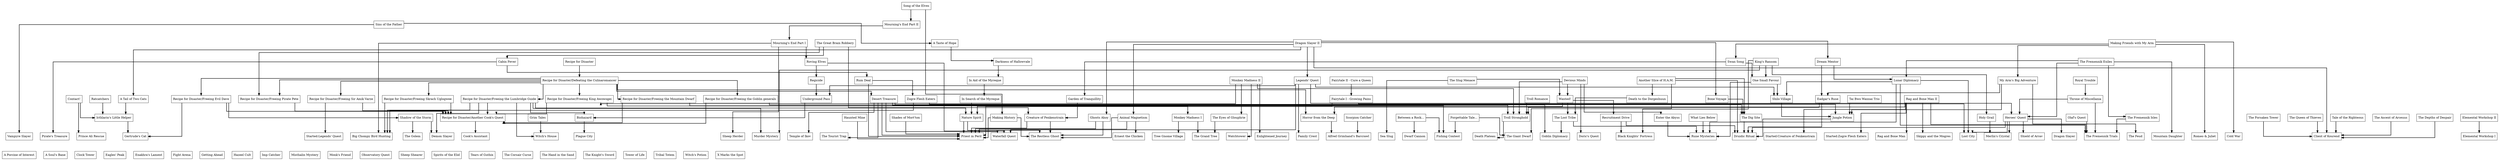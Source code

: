 digraph D {
        splines=ortho
        graph [pad="0.15", nodesep="0.5", ranksep="0.75"]
        subgraph subs1{
                rank = "same"
                "Animal Magnetism" [shape=box]
                "Between a Rock..." [shape=box]
                "Biohazard" [shape=box]
                "Creature of Fenkenstrain" [shape=box]
                "Elemental Workshop II" [shape=box]
                "Enter the Abyss" [shape=box]
                "Forgettable Tale..." [shape=box]
                "Ghosts Ahoy" [shape=box]
                "Grim Tales" [shape=box]
                "Haunted Mine" [shape=box]
                "Heroes' Quest" [shape=box]
                "Holy Grail" [shape=box]
                "Horror from the Deep" [shape=box]
                "Icthlarin's Little Helper" [shape=box]
                "Jungle Potion" [shape=box]
                "Making History" [shape=box]
                "Monkey Madness I" [shape=box]
                "Nature Spirit" [shape=box]
                "Olaf's Quest" [shape=box]
                "Recipe for Disaster/Another Cook's Quest" [shape=box]
                "Recruitment Drive" [shape=box]
                "Scorpion Catcher" [shape=box]
                "Shades of Mort'ton" [shape=box]
                "Shadow of the Storm" [shape=box]
                "Tale of the Righteous" [shape=box]
                "The Ascent of Arceuus" [shape=box]
                "The Depths of Despair" [shape=box]
                "The Dig Site" [shape=box]
                "The Eyes of Glouphrie" [shape=box]
                "The Forsaken Tower" [shape=box]
                "The Fremennik Isles" [shape=box]
                "The Lost Tribe" [shape=box]
                "The Queen of Thieves" [shape=box]
                "Troll Stronghold" [shape=box]
                "What Lies Below" [shape=box]
        }
        subgraph subs2{
                rank = "same"
                "A Tail of Two Cats" [shape=box]
                "Bone Voyage" [shape=box]
                "Contact!" [shape=box]
                "Death to the Dorgeshuun" [shape=box]
                "Desert Treasure" [shape=box]
                "Eadgar's Ruse" [shape=box]
                "Fairytale I - Growing Pains" [shape=box]
                "Garden of Tranquillity" [shape=box]
                "In Search of the Myreque" [shape=box]
                "Rag and Bone Man II" [shape=box]
                "Ratcatchers" [shape=box]
                "Recipe for Disaster/Freeing Evil Dave" [shape=box]
                "Recipe for Disaster/Freeing King Awowogei" [shape=box]
                "Recipe for Disaster/Freeing Pirate Pete" [shape=box]
                "Recipe for Disaster/Freeing Sir Amik Varze" [shape=box]
                "Recipe for Disaster/Freeing Skrach Uglogwee" [shape=box]
                "Recipe for Disaster/Freeing the Goblin generals" [shape=box]
                "Recipe for Disaster/Freeing the Lumbridge Guide" [shape=box]
                "Recipe for Disaster/Freeing the Mountain Dwarf" [shape=box]
                "Shilo Village" [shape=box]
                "Tai Bwo Wannai Trio" [shape=box]
                "Throne of Miscellania" [shape=box]
                "Troll Romance" [shape=box]
                "Underground Pass" [shape=box]
                "Wanted!" [shape=box]
                "Zogre Flesh Eaters" [shape=box]
        }
        subgraph subs3{
                rank = "same"
                "Another Slice of H.A.M." [shape=box]
                "Devious Minds" [shape=box]
                "Fairytale II - Cure a Queen" [shape=box]
                "In Aid of the Myreque" [shape=box]
                "Legends' Quest" [shape=box]
                "Lunar Diplomacy" [shape=box]
                "Monkey Madness II" [shape=box]
                "My Arm's Big Adventure" [shape=box]
                "One Small Favour" [shape=box]
                "Recipe for Disaster/Defeating the Culinaromancer" [shape=box]
                "Regicide" [shape=box]
                "Royal Trouble" [shape=box]
                "Rum Deal" [shape=box]
                "The Slug Menace" [shape=box]
        }
        subgraph subs4{
                rank = "same"
                "Cabin Fever" [shape=box]
                "Darkness of Hallowvale" [shape=box]
                "Dream Mentor" [shape=box]
                "King's Ransom" [shape=box]
                "Recipe for Disaster" [shape=box]
                "Roving Elves" [shape=box]
                "Swan Song" [shape=box]
                "The Fremennik Exiles" [shape=box]
        }
        subgraph subs5{
                rank = "same"
                "A Taste of Hope" [shape=box]
                "Dragon Slayer II" [shape=box]
                "Making Friends with My Arm" [shape=box]
                "Mourning's End Part I" [shape=box]
                "The Great Brain Robbery" [shape=box]
        }
        subgraph subs6{
                rank = "same"
                "Mourning's End Part II" [shape=box]
                "Sins of the Father" [shape=box]
        }
        subgraph subs7{
                rank = "same"
                "Song of the Elves" [shape=box]
        }
        subgraph subs0{
                rank = "same"
                "Alfred Grimhand's Barcrawl" [shape=box]
                "Big Chompy Bird Hunting" [shape=box]
                "Black Knights' Fortress" [shape=box]
                "Client of Kourend" [shape=box]
                "Cold War" [shape=box]
                "Cook's Assistant" [shape=box]
                "Death Plateau" [shape=box]
                "Demon Slayer" [shape=box]
                "Doric's Quest" [shape=box]
                "Dragon Slayer" [shape=box]
                "Druidic Ritual" [shape=box]
                "Dwarf Cannon" [shape=box]
                "Elemental Workshop I" [shape=box]
                "Enlightened Journey" [shape=box]
                "Ernest the Chicken" [shape=box]
                "Family Crest" [shape=box]
                "Fishing Contest" [shape=box]
                "Gertrude's Cat" [shape=box]
                "Goblin Diplomacy" [shape=box]
                "Lost City" [shape=box]
                "Merlin's Crystal" [shape=box]
                "Mountain Daughter" [shape=box]
                "Murder Mystery" [shape=box]
                "Pirate's Treasure" [shape=box]
                "Plague City" [shape=box]
                "Priest in Peril" [shape=box]
                "Prince Ali Rescue" [shape=box]
                "Rag and Bone Man" [shape=box]
                "Romeo & Juliet" [shape=box]
                "Rune Mysteries" [shape=box]
                "Sea Slug" [shape=box]
                "Sheep Herder" [shape=box]
                "Shield of Arrav" [shape=box]
                "Skippy and the Mogres" [shape=box]
                "Started:Creature of Fenkenstrain" [shape=box]
                "Started:Legends' Quest" [shape=box]
                "Started:Zogre Flesh Eaters" [shape=box]
                "Temple of Ikov" [shape=box]
                "The Feud" [shape=box]
                "The Fremennik Trials" [shape=box]
                "The Giant Dwarf" [shape=box]
                "The Golem" [shape=box]
                "The Grand Tree" [shape=box]
                "The Restless Ghost" [shape=box]
                "The Tourist Trap" [shape=box]
                "Tree Gnome Village" [shape=box]
                "Vampyre Slayer" [shape=box]
                "Watchtower" [shape=box]
                "Waterfall Quest" [shape=box]
                "Witch's House" [shape=box]
        }
        subgraph subsbottomNoparent{
                rank = "same"
                "A Porcine of Interest" [shape=box]
                "A Soul's Bane" [shape=box]
                "Clock Tower" [shape=box]
                "Eagles' Peak" [shape=box]
                "Enakhra's Lament" [shape=box]
                "Fight Arena" [shape=box]
                "Getting Ahead" [shape=box]
                "Hazeel Cult" [shape=box]
                "Imp Catcher" [shape=box]
                "Misthalin Mystery" [shape=box]
                "Monk's Friend" [shape=box]
                "Observatory Quest" [shape=box]
                "Sheep Shearer" [shape=box]
                "Spirits of the Elid" [shape=box]
                "Tears of Guthix" [shape=box]
                "The Corsair Curse" [shape=box]
                "The Hand in the Sand" [shape=box]
                "The Knight's Sword" [shape=box]
                "Tower of Life" [shape=box]
                "Tribal Totem" [shape=box]
                "Witch's Potion" [shape=box]
                "X Marks the Spot" [shape=box]
        }
        "Vampyre Slayer" -> "A Porcine of Interest" [style = invis]
        "A Tail of Two Cats" -> "Icthlarin's Little Helper" [penwidth=2, color=black]
        "A Taste of Hope" -> "Darkness of Hallowvale" [penwidth=2, color=black]
        "Animal Magnetism" -> "Ernest the Chicken" [penwidth=2, color=black]
        "Animal Magnetism" -> "Priest in Peril" [penwidth=2, color=black]
        "Animal Magnetism" -> "The Restless Ghost" [penwidth=2, color=black]
        "Another Slice of H.A.M." -> "Death to the Dorgeshuun" [penwidth=2, color=black]
        "Another Slice of H.A.M." -> "Druidic Ritual" [penwidth=2, color=black]
        "Another Slice of H.A.M." -> "The Dig Site" [penwidth=2, color=black]
        "Another Slice of H.A.M." -> "The Giant Dwarf" [penwidth=2, color=black]
        "Between a Rock..." -> "Dwarf Cannon" [penwidth=2, color=black]
        "Between a Rock..." -> "Fishing Contest" [penwidth=2, color=black]
        "Biohazard" -> "Plague City" [penwidth=2, color=black]
        "Bone Voyage" -> "The Dig Site" [penwidth=2, color=black]
        "Cabin Fever" -> "Pirate's Treasure" [penwidth=2, color=black]
        "Cabin Fever" -> "Rum Deal" [penwidth=2, color=black]
        "Contact!" -> "Icthlarin's Little Helper" [penwidth=2, color=black]
        "Contact!" -> "Prince Ali Rescue" [penwidth=2, color=black]
        "Creature of Fenkenstrain" -> "Priest in Peril" [penwidth=2, color=black]
        "Creature of Fenkenstrain" -> "The Restless Ghost" [penwidth=2, color=black]
        "Darkness of Hallowvale" -> "In Aid of the Myreque" [penwidth=2, color=black]
        "Death to the Dorgeshuun" -> "The Lost Tribe" [penwidth=2, color=black]
        "Desert Treasure" -> "Priest in Peril" [penwidth=2, color=black]
        "Desert Treasure" -> "Temple of Ikov" [penwidth=2, color=black]
        "Desert Treasure" -> "The Dig Site" [penwidth=2, color=black]
        "Desert Treasure" -> "The Tourist Trap" [penwidth=2, color=black]
        "Desert Treasure" -> "Troll Stronghold" [penwidth=2, color=black]
        "Desert Treasure" -> "Waterfall Quest" [penwidth=2, color=black]
        "Devious Minds" -> "Doric's Quest" [penwidth=2, color=black]
        "Devious Minds" -> "Enter the Abyss" [penwidth=2, color=black]
        "Devious Minds" -> "Troll Stronghold" [penwidth=2, color=black]
        "Devious Minds" -> "Wanted!" [penwidth=2, color=black]
        "Dragon Slayer II" -> "A Tail of Two Cats" [penwidth=2, color=black]
        "Dragon Slayer II" -> "Animal Magnetism" [penwidth=2, color=black]
        "Dragon Slayer II" -> "Bone Voyage" [penwidth=2, color=black]
        "Dragon Slayer II" -> "Client of Kourend" [penwidth=2, color=black]
        "Dragon Slayer II" -> "Dream Mentor" [penwidth=2, color=black]
        "Dragon Slayer II" -> "Ghosts Ahoy" [penwidth=2, color=black]
        "Dragon Slayer II" -> "Legends' Quest" [penwidth=2, color=black]
        "Dream Mentor" -> "Eadgar's Ruse" [penwidth=2, color=black]
        "Dream Mentor" -> "Lunar Diplomacy" [penwidth=2, color=black]
        "Eadgar's Ruse" -> "Druidic Ritual" [penwidth=2, color=black]
        "Eadgar's Ruse" -> "Troll Stronghold" [penwidth=2, color=black]
        "Elemental Workshop II" -> "Elemental Workshop I" [penwidth=2, color=black]
        "Enter the Abyss" -> "Rune Mysteries" [penwidth=2, color=black]
        "Fairytale I - Growing Pains" -> "Lost City" [penwidth=2, color=black]
        "Fairytale I - Growing Pains" -> "Nature Spirit" [penwidth=2, color=black]
        "Fairytale II - Cure a Queen" -> "Fairytale I - Growing Pains" [penwidth=2, color=black]
        "Forgettable Tale..." -> "Fishing Contest" [penwidth=2, color=black]
        "Forgettable Tale..." -> "The Giant Dwarf" [penwidth=2, color=black]
        "Garden of Tranquillity" -> "Creature of Fenkenstrain" [penwidth=2, color=black]
        "Ghosts Ahoy" -> "Priest in Peril" [penwidth=2, color=black]
        "Ghosts Ahoy" -> "The Restless Ghost" [penwidth=2, color=black]
        "Grim Tales" -> "Witch's House" [penwidth=2, color=black]
        "Haunted Mine" -> "Priest in Peril" [penwidth=2, color=black]
        "Heroes' Quest" -> "Dragon Slayer" [penwidth=2, color=black]
        "Heroes' Quest" -> "Druidic Ritual" [penwidth=2, color=black]
        "Heroes' Quest" -> "Lost City" [penwidth=2, color=black]
        "Heroes' Quest" -> "Merlin's Crystal" [penwidth=2, color=black]
        "Heroes' Quest" -> "Shield of Arrav" [penwidth=2, color=black]
        "Holy Grail" -> "Merlin's Crystal" [penwidth=2, color=black]
        "Horror from the Deep" -> "Alfred Grimhand's Barcrawl" [penwidth=2, color=black]
        "Icthlarin's Little Helper" -> "Gertrude's Cat" [penwidth=2, color=black]
        "In Aid of the Myreque" -> "In Search of the Myreque" [penwidth=2, color=black]
        "In Search of the Myreque" -> "Nature Spirit" [penwidth=2, color=black]
        "Jungle Potion" -> "Druidic Ritual" [penwidth=2, color=black]
        "King's Ransom" -> "Black Knights' Fortress" [penwidth=2, color=black]
        "King's Ransom" -> "Holy Grail" [penwidth=2, color=black]
        "King's Ransom" -> "Murder Mystery" [penwidth=2, color=black]
        "King's Ransom" -> "One Small Favour" [penwidth=2, color=black]
        "Legends' Quest" -> "Family Crest" [penwidth=2, color=black]
        "Legends' Quest" -> "Heroes' Quest" [penwidth=2, color=black]
        "Legends' Quest" -> "Shilo Village" [penwidth=2, color=black]
        "Legends' Quest" -> "Underground Pass" [penwidth=2, color=black]
        "Legends' Quest" -> "Waterfall Quest" [penwidth=2, color=black]
        "Lunar Diplomacy" -> "Lost City" [penwidth=2, color=black]
        "Lunar Diplomacy" -> "Rune Mysteries" [penwidth=2, color=black]
        "Lunar Diplomacy" -> "Shilo Village" [penwidth=2, color=black]
        "Lunar Diplomacy" -> "The Fremennik Trials" [penwidth=2, color=black]
        "Making Friends with My Arm" -> "Cold War" [penwidth=2, color=black]
        "Making Friends with My Arm" -> "My Arm's Big Adventure" [penwidth=2, color=black]
        "Making Friends with My Arm" -> "Romeo & Juliet" [penwidth=2, color=black]
        "Making Friends with My Arm" -> "Swan Song" [penwidth=2, color=black]
        "Making History" -> "Priest in Peril" [penwidth=2, color=black]
        "Making History" -> "The Restless Ghost" [penwidth=2, color=black]
        "Monkey Madness I" -> "The Grand Tree" [penwidth=2, color=black]
        "Monkey Madness I" -> "Tree Gnome Village" [penwidth=2, color=black]
        "Monkey Madness II" -> "Enlightened Journey" [penwidth=2, color=black]
        "Monkey Madness II" -> "Recipe for Disaster/Freeing King Awowogei" [penwidth=2, color=black]
        "Monkey Madness II" -> "The Eyes of Glouphrie" [penwidth=2, color=black]
        "Monkey Madness II" -> "Troll Stronghold" [penwidth=2, color=black]
        "Monkey Madness II" -> "Watchtower" [penwidth=2, color=black]
        "Mourning's End Part I" -> "Big Chompy Bird Hunting" [penwidth=2, color=black]
        "Mourning's End Part I" -> "Roving Elves" [penwidth=2, color=black]
        "Mourning's End Part I" -> "Sheep Herder" [penwidth=2, color=black]
        "Mourning's End Part II" -> "Mourning's End Part I" [penwidth=2, color=black]
        "My Arm's Big Adventure" -> "Eadgar's Ruse" [penwidth=2, color=black]
        "My Arm's Big Adventure" -> "Jungle Potion" [penwidth=2, color=black]
        "My Arm's Big Adventure" -> "The Feud" [penwidth=2, color=black]
        "Nature Spirit" -> "Priest in Peril" [penwidth=2, color=black]
        "Nature Spirit" -> "The Restless Ghost" [penwidth=2, color=black]
        "Olaf's Quest" -> "The Fremennik Trials" [penwidth=2, color=black]
        "One Small Favour" -> "Rune Mysteries" [penwidth=2, color=black]
        "One Small Favour" -> "Shilo Village" [penwidth=2, color=black]
        "Rag and Bone Man II" -> "Horror from the Deep" [penwidth=2, color=black]
        "Rag and Bone Man II" -> "Rag and Bone Man" [penwidth=2, color=black]
        "Rag and Bone Man II" -> "Skippy and the Mogres" [penwidth=2, color=black]
        "Rag and Bone Man II" -> "Started:Creature of Fenkenstrain" [penwidth=2, color=black]
        "Rag and Bone Man II" -> "Started:Zogre Flesh Eaters" [penwidth=2, color=black]
        "Rag and Bone Man II" -> "The Fremennik Trials" [penwidth=2, color=black]
        "Ratcatchers" -> "Icthlarin's Little Helper" [penwidth=2, color=black]
        "Recipe for Disaster" -> "Recipe for Disaster/Defeating the Culinaromancer" [penwidth=2, color=black]
        "Recipe for Disaster/Another Cook's Quest" -> "Cook's Assistant" [penwidth=2, color=black]
        "Recipe for Disaster/Defeating the Culinaromancer" -> "Desert Treasure" [penwidth=2, color=black]
        "Recipe for Disaster/Defeating the Culinaromancer" -> "Horror from the Deep" [penwidth=2, color=black]
        "Recipe for Disaster/Defeating the Culinaromancer" -> "Recipe for Disaster/Freeing Evil Dave" [penwidth=2, color=black]
        "Recipe for Disaster/Defeating the Culinaromancer" -> "Recipe for Disaster/Freeing King Awowogei" [penwidth=2, color=black]
        "Recipe for Disaster/Defeating the Culinaromancer" -> "Recipe for Disaster/Freeing Pirate Pete" [penwidth=2, color=black]
        "Recipe for Disaster/Defeating the Culinaromancer" -> "Recipe for Disaster/Freeing Sir Amik Varze" [penwidth=2, color=black]
        "Recipe for Disaster/Defeating the Culinaromancer" -> "Recipe for Disaster/Freeing Skrach Uglogwee" [penwidth=2, color=black]
        "Recipe for Disaster/Defeating the Culinaromancer" -> "Recipe for Disaster/Freeing the Goblin generals" [penwidth=2, color=black]
        "Recipe for Disaster/Defeating the Culinaromancer" -> "Recipe for Disaster/Freeing the Lumbridge Guide" [penwidth=2, color=black]
        "Recipe for Disaster/Defeating the Culinaromancer" -> "Recipe for Disaster/Freeing the Mountain Dwarf" [penwidth=2, color=black]
        "Recipe for Disaster/Freeing Evil Dave" -> "Gertrude's Cat" [penwidth=2, color=black]
        "Recipe for Disaster/Freeing Evil Dave" -> "Recipe for Disaster/Another Cook's Quest" [penwidth=2, color=black]
        "Recipe for Disaster/Freeing Evil Dave" -> "Shadow of the Storm" [penwidth=2, color=black]
        "Recipe for Disaster/Freeing King Awowogei" -> "Monkey Madness I" [penwidth=2, color=black]
        "Recipe for Disaster/Freeing King Awowogei" -> "Recipe for Disaster/Another Cook's Quest" [penwidth=2, color=black]
        "Recipe for Disaster/Freeing Pirate Pete" -> "Recipe for Disaster/Another Cook's Quest" [penwidth=2, color=black]
        "Recipe for Disaster/Freeing Sir Amik Varze" -> "Recipe for Disaster/Another Cook's Quest" [penwidth=2, color=black]
        "Recipe for Disaster/Freeing Sir Amik Varze" -> "Started:Legends' Quest" [penwidth=2, color=black]
        "Recipe for Disaster/Freeing Skrach Uglogwee" -> "Big Chompy Bird Hunting" [penwidth=2, color=black]
        "Recipe for Disaster/Freeing Skrach Uglogwee" -> "Recipe for Disaster/Another Cook's Quest" [penwidth=2, color=black]
        "Recipe for Disaster/Freeing the Goblin generals" -> "Goblin Diplomacy" [penwidth=2, color=black]
        "Recipe for Disaster/Freeing the Goblin generals" -> "Recipe for Disaster/Another Cook's Quest" [penwidth=2, color=black]
        "Recipe for Disaster/Freeing the Lumbridge Guide" -> "Big Chompy Bird Hunting" [penwidth=2, color=black]
        "Recipe for Disaster/Freeing the Lumbridge Guide" -> "Biohazard" [penwidth=2, color=black]
        "Recipe for Disaster/Freeing the Lumbridge Guide" -> "Demon Slayer" [penwidth=2, color=black]
        "Recipe for Disaster/Freeing the Lumbridge Guide" -> "Murder Mystery" [penwidth=2, color=black]
        "Recipe for Disaster/Freeing the Lumbridge Guide" -> "Nature Spirit" [penwidth=2, color=black]
        "Recipe for Disaster/Freeing the Lumbridge Guide" -> "Recipe for Disaster/Another Cook's Quest" [penwidth=2, color=black]
        "Recipe for Disaster/Freeing the Lumbridge Guide" -> "Witch's House" [penwidth=2, color=black]
        "Recipe for Disaster/Freeing the Mountain Dwarf" -> "Fishing Contest" [penwidth=2, color=black]
        "Recipe for Disaster/Freeing the Mountain Dwarf" -> "Recipe for Disaster/Another Cook's Quest" [penwidth=2, color=black]
        "Recruitment Drive" -> "Black Knights' Fortress" [penwidth=2, color=black]
        "Recruitment Drive" -> "Druidic Ritual" [penwidth=2, color=black]
        "Regicide" -> "Underground Pass" [penwidth=2, color=black]
        "Roving Elves" -> "Regicide" [penwidth=2, color=black]
        "Roving Elves" -> "Waterfall Quest" [penwidth=2, color=black]
        "Royal Trouble" -> "Throne of Miscellania" [penwidth=2, color=black]
        "Rum Deal" -> "Priest in Peril" [penwidth=2, color=black]
        "Rum Deal" -> "Zogre Flesh Eaters" [penwidth=2, color=black]
        "Scorpion Catcher" -> "Alfred Grimhand's Barcrawl" [penwidth=2, color=black]
        "Shades of Mort'ton" -> "Priest in Peril" [penwidth=2, color=black]
        "Shadow of the Storm" -> "Demon Slayer" [penwidth=2, color=black]
        "Shadow of the Storm" -> "The Golem" [penwidth=2, color=black]
        "Shilo Village" -> "Jungle Potion" [penwidth=2, color=black]
        "Sins of the Father" -> "A Taste of Hope" [penwidth=2, color=black]
        "Sins of the Father" -> "Vampyre Slayer" [penwidth=2, color=black]
        "Song of the Elves" -> "Making History" [penwidth=2, color=black]
        "Song of the Elves" -> "Mourning's End Part II" [penwidth=2, color=black]
        "Swan Song" -> "Garden of Tranquillity" [penwidth=2, color=black]
        "Swan Song" -> "One Small Favour" [penwidth=2, color=black]
        "Tai Bwo Wannai Trio" -> "Jungle Potion" [penwidth=2, color=black]
        "Tale of the Righteous" -> "Client of Kourend" [penwidth=2, color=black]
        "The Ascent of Arceuus" -> "Client of Kourend" [penwidth=2, color=black]
        "The Depths of Despair" -> "Client of Kourend" [penwidth=2, color=black]
        "The Dig Site" -> "Druidic Ritual" [penwidth=2, color=black]
        "The Eyes of Glouphrie" -> "The Grand Tree" [penwidth=2, color=black]
        "The Forsaken Tower" -> "Client of Kourend" [penwidth=2, color=black]
        "The Fremennik Exiles" -> "Heroes' Quest" [penwidth=2, color=black]
        "The Fremennik Exiles" -> "Lunar Diplomacy" [penwidth=2, color=black]
        "The Fremennik Exiles" -> "Mountain Daughter" [penwidth=2, color=black]
        "The Fremennik Exiles" -> "The Fremennik Isles" [penwidth=2, color=black]
        "The Fremennik Isles" -> "The Fremennik Trials" [penwidth=2, color=black]
        "The Great Brain Robbery" -> "Cabin Fever" [penwidth=2, color=black]
        "The Great Brain Robbery" -> "Creature of Fenkenstrain" [penwidth=2, color=black]
        "The Great Brain Robbery" -> "Recipe for Disaster/Freeing Pirate Pete" [penwidth=2, color=black]
        "The Lost Tribe" -> "Goblin Diplomacy" [penwidth=2, color=black]
        "The Lost Tribe" -> "Rune Mysteries" [penwidth=2, color=black]
        "The Queen of Thieves" -> "Client of Kourend" [penwidth=2, color=black]
        "The Slug Menace" -> "Sea Slug" [penwidth=2, color=black]
        "The Slug Menace" -> "Wanted!" [penwidth=2, color=black]
        "Throne of Miscellania" -> "Heroes' Quest" [penwidth=2, color=black]
        "Throne of Miscellania" -> "The Fremennik Trials" [penwidth=2, color=black]
        "Troll Romance" -> "Troll Stronghold" [penwidth=2, color=black]
        "Troll Stronghold" -> "Death Plateau" [penwidth=2, color=black]
        "Underground Pass" -> "Biohazard" [penwidth=2, color=black]
        "Wanted!" -> "Priest in Peril" [penwidth=2, color=black]
        "Wanted!" -> "Recruitment Drive" [penwidth=2, color=black]
        "Wanted!" -> "The Lost Tribe" [penwidth=2, color=black]
        "What Lies Below" -> "Rune Mysteries" [penwidth=2, color=black]
        "Zogre Flesh Eaters" -> "Big Chompy Bird Hunting" [penwidth=2, color=black]
        "Zogre Flesh Eaters" -> "Jungle Potion" [penwidth=2, color=black]
}